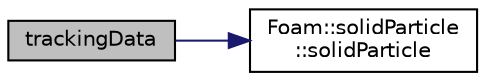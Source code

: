 digraph "trackingData"
{
  bgcolor="transparent";
  edge [fontname="Helvetica",fontsize="10",labelfontname="Helvetica",labelfontsize="10"];
  node [fontname="Helvetica",fontsize="10",shape=record];
  rankdir="LR";
  Node1 [label="trackingData",height=0.2,width=0.4,color="black", fillcolor="grey75", style="filled", fontcolor="black"];
  Node1 -> Node2 [color="midnightblue",fontsize="10",style="solid",fontname="Helvetica"];
  Node2 [label="Foam::solidParticle\l::solidParticle",height=0.2,width=0.4,color="black",URL="$a02455.html#ae0ca73957f7bba264aeca2b8dd6653ee",tooltip="Construct from components. "];
}
